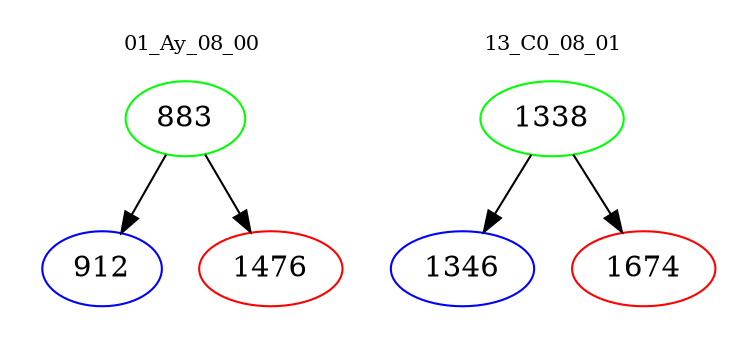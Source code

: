 digraph{
subgraph cluster_0 {
color = white
label = "01_Ay_08_00";
fontsize=10;
T0_883 [label="883", color="green"]
T0_883 -> T0_912 [color="black"]
T0_912 [label="912", color="blue"]
T0_883 -> T0_1476 [color="black"]
T0_1476 [label="1476", color="red"]
}
subgraph cluster_1 {
color = white
label = "13_C0_08_01";
fontsize=10;
T1_1338 [label="1338", color="green"]
T1_1338 -> T1_1346 [color="black"]
T1_1346 [label="1346", color="blue"]
T1_1338 -> T1_1674 [color="black"]
T1_1674 [label="1674", color="red"]
}
}
